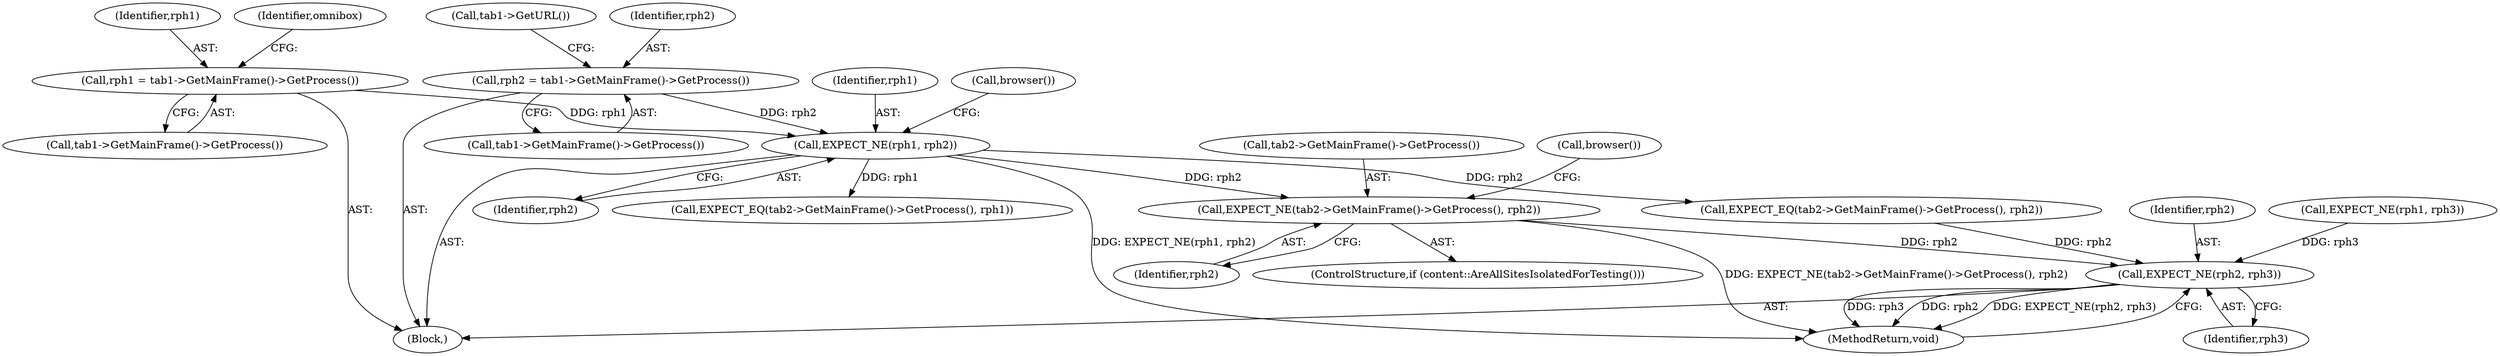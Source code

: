 digraph "0_Chrome_1f5ad409dbf5334523931df37598ea49e9849c87@pointer" {
"1000218" [label="(Call,EXPECT_NE(tab2->GetMainFrame()->GetProcess(), rph2))"];
"1000186" [label="(Call,EXPECT_NE(rph1, rph2))"];
"1000149" [label="(Call,rph1 = tab1->GetMainFrame()->GetProcess())"];
"1000177" [label="(Call,rph2 = tab1->GetMainFrame()->GetProcess())"];
"1000283" [label="(Call,EXPECT_NE(rph2, rph3))"];
"1000187" [label="(Identifier,rph1)"];
"1000249" [label="(Call,EXPECT_EQ(tab2->GetMainFrame()->GetProcess(), rph1))"];
"1000219" [label="(Call,tab2->GetMainFrame()->GetProcess())"];
"1000283" [label="(Call,EXPECT_NE(rph2, rph3))"];
"1000192" [label="(Call,browser())"];
"1000286" [label="(MethodReturn,void)"];
"1000186" [label="(Call,EXPECT_NE(rph1, rph2))"];
"1000285" [label="(Identifier,rph3)"];
"1000222" [label="(Call,EXPECT_EQ(tab2->GetMainFrame()->GetProcess(), rph2))"];
"1000150" [label="(Identifier,rph1)"];
"1000284" [label="(Identifier,rph2)"];
"1000218" [label="(Call,EXPECT_NE(tab2->GetMainFrame()->GetProcess(), rph2))"];
"1000177" [label="(Call,rph2 = tab1->GetMainFrame()->GetProcess())"];
"1000181" [label="(Call,tab1->GetURL())"];
"1000178" [label="(Identifier,rph2)"];
"1000220" [label="(Identifier,rph2)"];
"1000188" [label="(Identifier,rph2)"];
"1000153" [label="(Identifier,omnibox)"];
"1000101" [label="(Block,)"];
"1000149" [label="(Call,rph1 = tab1->GetMainFrame()->GetProcess())"];
"1000151" [label="(Call,tab1->GetMainFrame()->GetProcess())"];
"1000216" [label="(ControlStructure,if (content::AreAllSitesIsolatedForTesting()))"];
"1000179" [label="(Call,tab1->GetMainFrame()->GetProcess())"];
"1000280" [label="(Call,EXPECT_NE(rph1, rph3))"];
"1000228" [label="(Call,browser())"];
"1000218" -> "1000216"  [label="AST: "];
"1000218" -> "1000220"  [label="CFG: "];
"1000219" -> "1000218"  [label="AST: "];
"1000220" -> "1000218"  [label="AST: "];
"1000228" -> "1000218"  [label="CFG: "];
"1000218" -> "1000286"  [label="DDG: EXPECT_NE(tab2->GetMainFrame()->GetProcess(), rph2)"];
"1000186" -> "1000218"  [label="DDG: rph2"];
"1000218" -> "1000283"  [label="DDG: rph2"];
"1000186" -> "1000101"  [label="AST: "];
"1000186" -> "1000188"  [label="CFG: "];
"1000187" -> "1000186"  [label="AST: "];
"1000188" -> "1000186"  [label="AST: "];
"1000192" -> "1000186"  [label="CFG: "];
"1000186" -> "1000286"  [label="DDG: EXPECT_NE(rph1, rph2)"];
"1000149" -> "1000186"  [label="DDG: rph1"];
"1000177" -> "1000186"  [label="DDG: rph2"];
"1000186" -> "1000222"  [label="DDG: rph2"];
"1000186" -> "1000249"  [label="DDG: rph1"];
"1000149" -> "1000101"  [label="AST: "];
"1000149" -> "1000151"  [label="CFG: "];
"1000150" -> "1000149"  [label="AST: "];
"1000151" -> "1000149"  [label="AST: "];
"1000153" -> "1000149"  [label="CFG: "];
"1000177" -> "1000101"  [label="AST: "];
"1000177" -> "1000179"  [label="CFG: "];
"1000178" -> "1000177"  [label="AST: "];
"1000179" -> "1000177"  [label="AST: "];
"1000181" -> "1000177"  [label="CFG: "];
"1000283" -> "1000101"  [label="AST: "];
"1000283" -> "1000285"  [label="CFG: "];
"1000284" -> "1000283"  [label="AST: "];
"1000285" -> "1000283"  [label="AST: "];
"1000286" -> "1000283"  [label="CFG: "];
"1000283" -> "1000286"  [label="DDG: rph3"];
"1000283" -> "1000286"  [label="DDG: rph2"];
"1000283" -> "1000286"  [label="DDG: EXPECT_NE(rph2, rph3)"];
"1000222" -> "1000283"  [label="DDG: rph2"];
"1000280" -> "1000283"  [label="DDG: rph3"];
}
